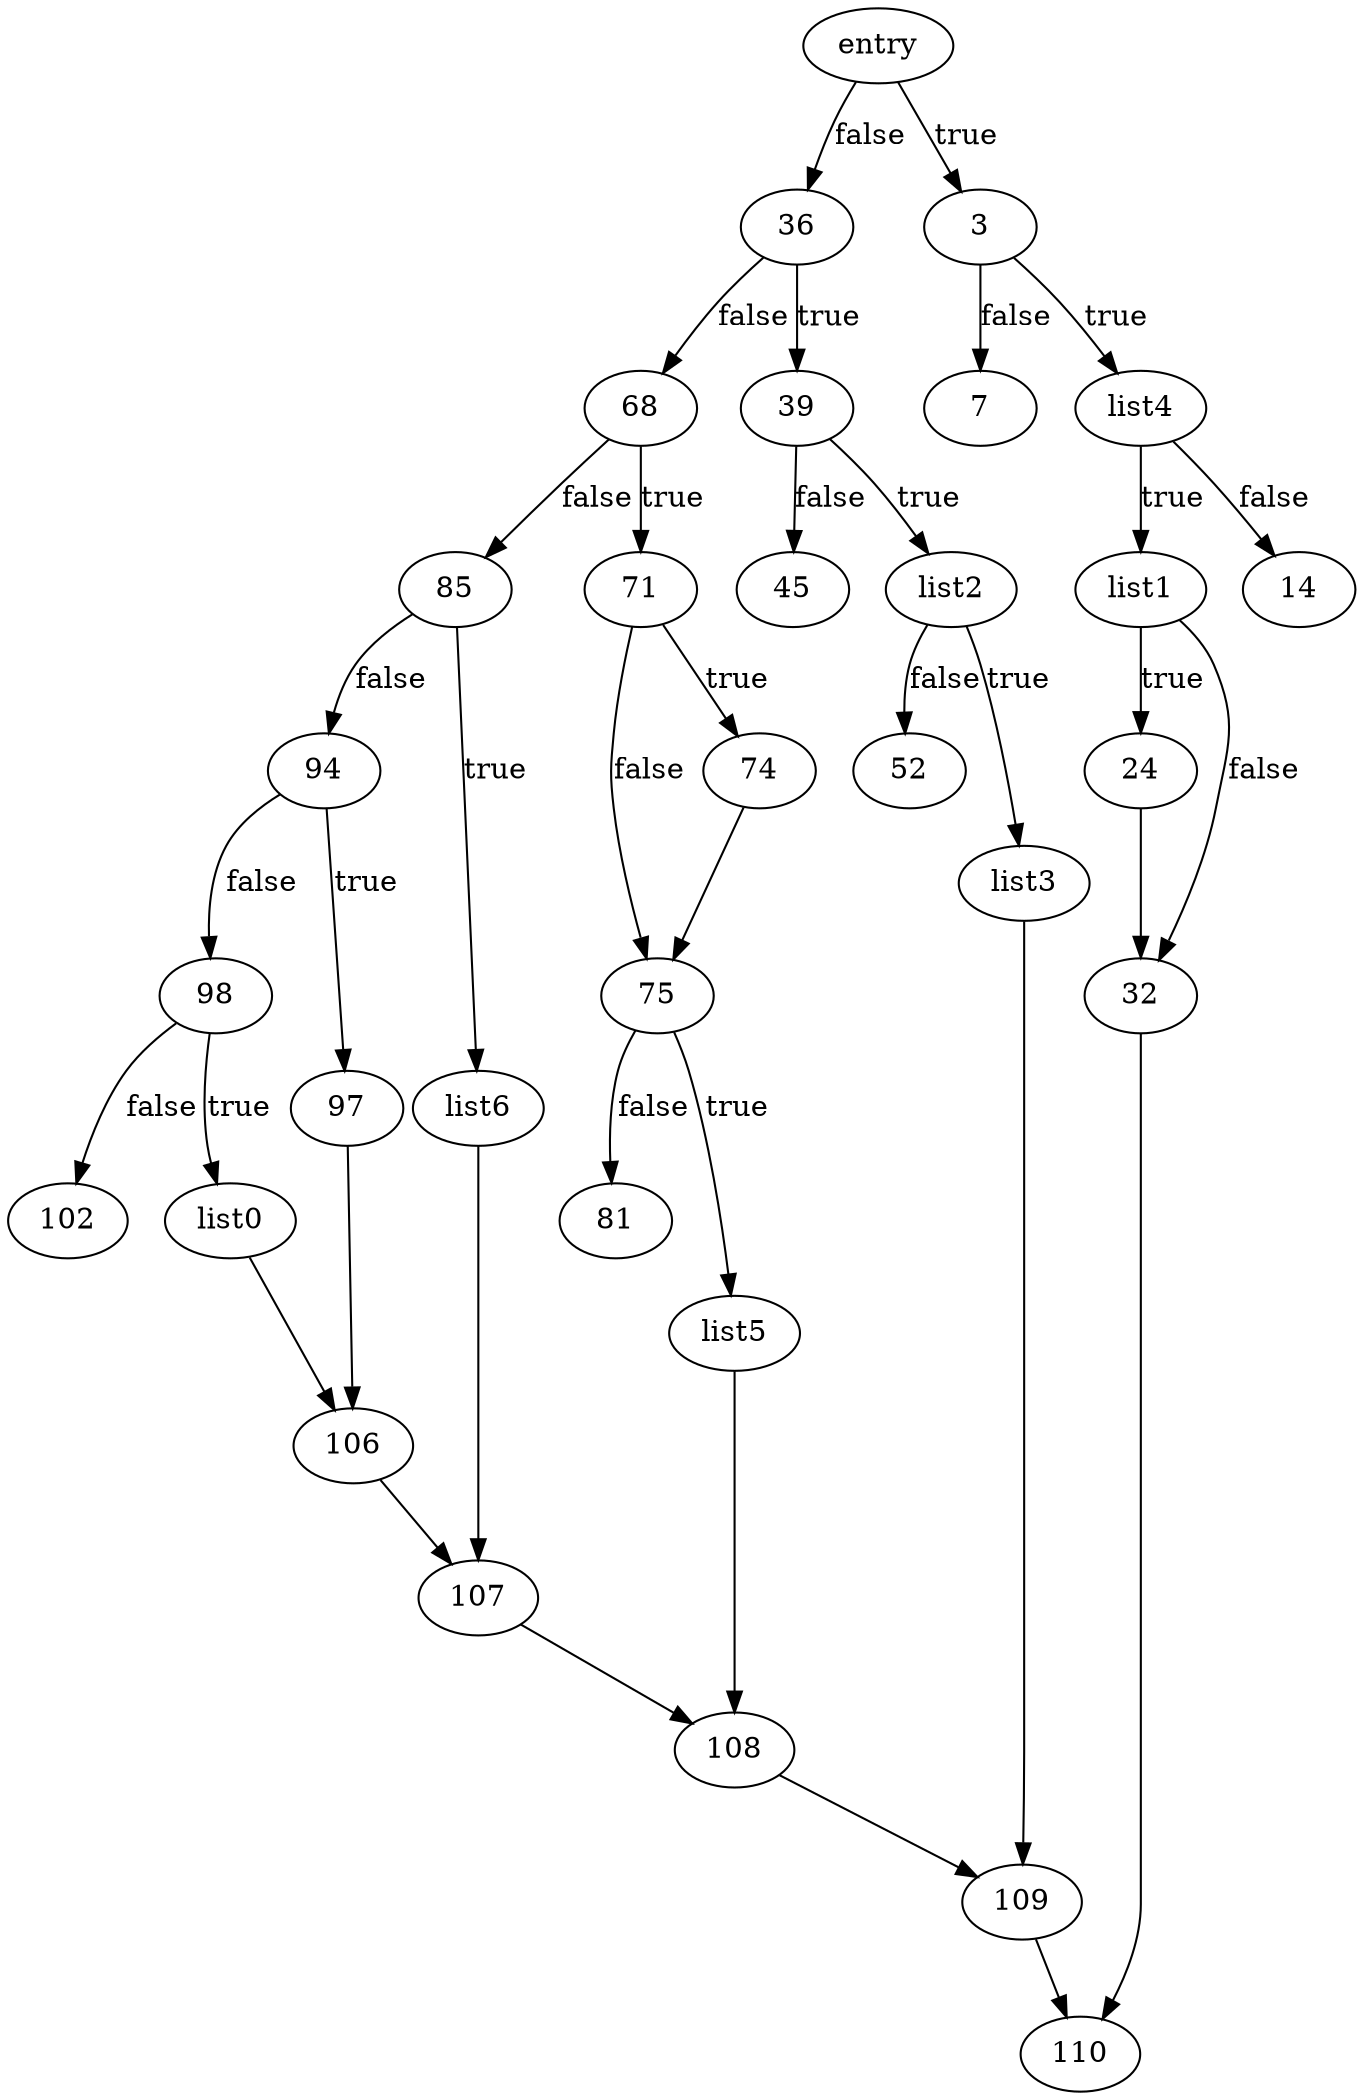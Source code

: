 digraph stmt {
	0->36[ label=false ];
	0->3[ label=true ];
	3->7[ label=false ];
	24->32;
	32->110;
	36->68[ label=false ];
	36->39[ label=true ];
	39->45[ label=false ];
	68->85[ label=false ];
	68->71[ label=true ];
	71->75[ label=false ];
	71->74[ label=true ];
	74->75;
	75->81[ label=false ];
	85->94[ label=false ];
	94->98[ label=false ];
	94->97[ label=true ];
	97->106;
	98->102[ label=false ];
	106->107;
	107->108;
	108->109;
	109->110;
	98->list0[ label=true ];
	list0->106;
	list1->32[ label=false ];
	list1->24[ label=true ];
	39->list2[ label=true ];
	list2->52[ label=false ];
	list2->list3[ label=true ];
	list3->109;
	3->list4[ label=true ];
	list4->14[ label=false ];
	list4->list1[ label=true ];
	75->list5[ label=true ];
	list5->108;
	85->list6[ label=true ];
	list6->107;
	0 [ label=entry ];
	102;
	106;
	107;
	108;
	109;
	110;
	14;
	24;
	3;
	32;
	36;
	39;
	45;
	52;
	68;
	7;
	71;
	74;
	75;
	81;
	85;
	94;
	97;
	98;
	list0;
	list1;
	list2;
	list3;
	list4;
	list5;
	list6;

}
